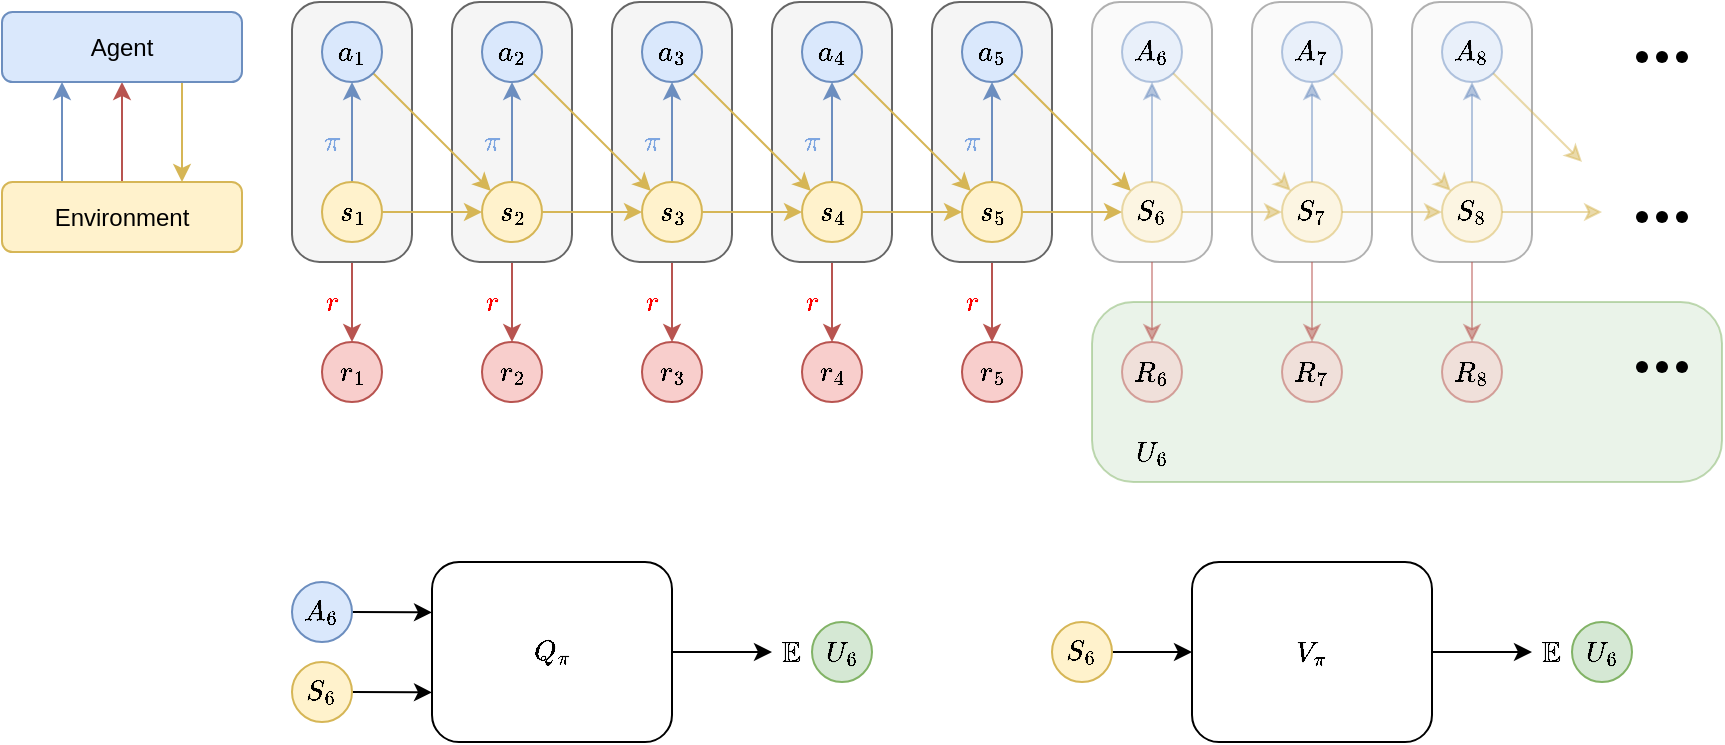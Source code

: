 <mxfile version="26.0.16">
  <diagram name="第 1 页" id="-8-6c3fv6u0c0Fh4d-nL">
    <mxGraphModel dx="1356" dy="700" grid="1" gridSize="10" guides="1" tooltips="1" connect="1" arrows="1" fold="1" page="1" pageScale="1" pageWidth="1000" pageHeight="1000" math="1" shadow="0">
      <root>
        <mxCell id="0" />
        <mxCell id="1" parent="0" />
        <mxCell id="FWsvEQRZsJ5g-RSvaTtr-120" value="" style="rounded=1;whiteSpace=wrap;html=1;arcSize=23;fillColor=#d5e8d4;strokeColor=#82b366;opacity=50;" vertex="1" parent="1">
          <mxGeometry x="585" y="180" width="315" height="90" as="geometry" />
        </mxCell>
        <mxCell id="FWsvEQRZsJ5g-RSvaTtr-114" value="" style="rounded=1;whiteSpace=wrap;html=1;arcSize=23;fillColor=#f5f5f5;fontColor=#333333;strokeColor=#666666;opacity=50;" vertex="1" parent="1">
          <mxGeometry x="745" y="30" width="60" height="130" as="geometry" />
        </mxCell>
        <mxCell id="FWsvEQRZsJ5g-RSvaTtr-113" value="" style="rounded=1;whiteSpace=wrap;html=1;arcSize=23;fillColor=#f5f5f5;fontColor=#333333;strokeColor=#666666;opacity=50;" vertex="1" parent="1">
          <mxGeometry x="665" y="30" width="60" height="130" as="geometry" />
        </mxCell>
        <mxCell id="FWsvEQRZsJ5g-RSvaTtr-112" value="" style="rounded=1;whiteSpace=wrap;html=1;arcSize=23;fillColor=#f5f5f5;fontColor=#333333;strokeColor=#666666;opacity=50;" vertex="1" parent="1">
          <mxGeometry x="585" y="30" width="60" height="130" as="geometry" />
        </mxCell>
        <mxCell id="FWsvEQRZsJ5g-RSvaTtr-40" style="edgeStyle=none;rounded=0;orthogonalLoop=1;jettySize=auto;html=1;exitX=0.5;exitY=1;exitDx=0;exitDy=0;entryX=0.5;entryY=0;entryDx=0;entryDy=0;fillColor=#f8cecc;strokeColor=#b85450;" edge="1" parent="1" source="FWsvEQRZsJ5g-RSvaTtr-30" target="FWsvEQRZsJ5g-RSvaTtr-36">
          <mxGeometry relative="1" as="geometry" />
        </mxCell>
        <mxCell id="FWsvEQRZsJ5g-RSvaTtr-30" value="" style="rounded=1;whiteSpace=wrap;html=1;arcSize=23;fillColor=#f5f5f5;fontColor=#333333;strokeColor=#666666;" vertex="1" parent="1">
          <mxGeometry x="265" y="30" width="60" height="130" as="geometry" />
        </mxCell>
        <mxCell id="FWsvEQRZsJ5g-RSvaTtr-41" style="edgeStyle=none;rounded=0;orthogonalLoop=1;jettySize=auto;html=1;exitX=0.5;exitY=1;exitDx=0;exitDy=0;entryX=0.5;entryY=0;entryDx=0;entryDy=0;fillColor=#f8cecc;strokeColor=#b85450;" edge="1" parent="1" source="FWsvEQRZsJ5g-RSvaTtr-31" target="FWsvEQRZsJ5g-RSvaTtr-37">
          <mxGeometry relative="1" as="geometry" />
        </mxCell>
        <mxCell id="FWsvEQRZsJ5g-RSvaTtr-31" value="" style="rounded=1;whiteSpace=wrap;html=1;arcSize=23;fillColor=#f5f5f5;fontColor=#333333;strokeColor=#666666;" vertex="1" parent="1">
          <mxGeometry x="345" y="30" width="60" height="130" as="geometry" />
        </mxCell>
        <mxCell id="FWsvEQRZsJ5g-RSvaTtr-42" style="edgeStyle=none;rounded=0;orthogonalLoop=1;jettySize=auto;html=1;exitX=0.5;exitY=1;exitDx=0;exitDy=0;entryX=0.5;entryY=0;entryDx=0;entryDy=0;fillColor=#f8cecc;strokeColor=#b85450;" edge="1" parent="1" source="FWsvEQRZsJ5g-RSvaTtr-32" target="FWsvEQRZsJ5g-RSvaTtr-38">
          <mxGeometry relative="1" as="geometry" />
        </mxCell>
        <mxCell id="FWsvEQRZsJ5g-RSvaTtr-32" value="" style="rounded=1;whiteSpace=wrap;html=1;arcSize=23;fillColor=#f5f5f5;fontColor=#333333;strokeColor=#666666;" vertex="1" parent="1">
          <mxGeometry x="425" y="30" width="60" height="130" as="geometry" />
        </mxCell>
        <mxCell id="FWsvEQRZsJ5g-RSvaTtr-43" style="edgeStyle=none;rounded=0;orthogonalLoop=1;jettySize=auto;html=1;exitX=0.5;exitY=1;exitDx=0;exitDy=0;entryX=0.5;entryY=0;entryDx=0;entryDy=0;fillColor=#f8cecc;strokeColor=#b85450;" edge="1" parent="1" source="FWsvEQRZsJ5g-RSvaTtr-33" target="FWsvEQRZsJ5g-RSvaTtr-39">
          <mxGeometry relative="1" as="geometry" />
        </mxCell>
        <mxCell id="FWsvEQRZsJ5g-RSvaTtr-33" value="" style="rounded=1;whiteSpace=wrap;html=1;arcSize=23;fillColor=#f5f5f5;fontColor=#333333;strokeColor=#666666;" vertex="1" parent="1">
          <mxGeometry x="505" y="30" width="60" height="130" as="geometry" />
        </mxCell>
        <mxCell id="FWsvEQRZsJ5g-RSvaTtr-35" style="edgeStyle=none;rounded=0;orthogonalLoop=1;jettySize=auto;html=1;exitX=0.5;exitY=1;exitDx=0;exitDy=0;entryX=0.5;entryY=0;entryDx=0;entryDy=0;fillColor=#f8cecc;strokeColor=#b85450;" edge="1" parent="1" source="FWsvEQRZsJ5g-RSvaTtr-29" target="FWsvEQRZsJ5g-RSvaTtr-28">
          <mxGeometry relative="1" as="geometry" />
        </mxCell>
        <mxCell id="FWsvEQRZsJ5g-RSvaTtr-29" value="" style="rounded=1;whiteSpace=wrap;html=1;arcSize=23;fillColor=#f5f5f5;fontColor=#333333;strokeColor=#666666;" vertex="1" parent="1">
          <mxGeometry x="185" y="30" width="60" height="130" as="geometry" />
        </mxCell>
        <mxCell id="FWsvEQRZsJ5g-RSvaTtr-11" style="edgeStyle=orthogonalEdgeStyle;rounded=0;orthogonalLoop=1;jettySize=auto;html=1;exitX=0.5;exitY=0;exitDx=0;exitDy=0;entryX=0.5;entryY=1;entryDx=0;entryDy=0;fillColor=#dae8fc;strokeColor=#6c8ebf;" edge="1" parent="1" source="FWsvEQRZsJ5g-RSvaTtr-1" target="FWsvEQRZsJ5g-RSvaTtr-6">
          <mxGeometry relative="1" as="geometry" />
        </mxCell>
        <mxCell id="FWsvEQRZsJ5g-RSvaTtr-18" style="edgeStyle=none;rounded=0;orthogonalLoop=1;jettySize=auto;html=1;exitX=1;exitY=0.5;exitDx=0;exitDy=0;entryX=0;entryY=0.5;entryDx=0;entryDy=0;fillColor=#fff2cc;strokeColor=#d6b656;" edge="1" parent="1" source="FWsvEQRZsJ5g-RSvaTtr-1" target="FWsvEQRZsJ5g-RSvaTtr-2">
          <mxGeometry relative="1" as="geometry" />
        </mxCell>
        <mxCell id="FWsvEQRZsJ5g-RSvaTtr-1" value="$$s_1$$" style="ellipse;whiteSpace=wrap;html=1;aspect=fixed;fillColor=#fff2cc;strokeColor=#d6b656;" vertex="1" parent="1">
          <mxGeometry x="200" y="120" width="30" height="30" as="geometry" />
        </mxCell>
        <mxCell id="FWsvEQRZsJ5g-RSvaTtr-14" style="edgeStyle=none;rounded=0;orthogonalLoop=1;jettySize=auto;html=1;exitX=0.5;exitY=0;exitDx=0;exitDy=0;entryX=0.5;entryY=1;entryDx=0;entryDy=0;fillColor=#dae8fc;strokeColor=#6c8ebf;" edge="1" parent="1" source="FWsvEQRZsJ5g-RSvaTtr-2" target="FWsvEQRZsJ5g-RSvaTtr-7">
          <mxGeometry relative="1" as="geometry" />
        </mxCell>
        <mxCell id="FWsvEQRZsJ5g-RSvaTtr-23" style="edgeStyle=none;rounded=0;orthogonalLoop=1;jettySize=auto;html=1;exitX=1;exitY=0.5;exitDx=0;exitDy=0;entryX=0;entryY=0.5;entryDx=0;entryDy=0;fillColor=#fff2cc;strokeColor=#d6b656;" edge="1" parent="1" source="FWsvEQRZsJ5g-RSvaTtr-2" target="FWsvEQRZsJ5g-RSvaTtr-3">
          <mxGeometry relative="1" as="geometry" />
        </mxCell>
        <mxCell id="FWsvEQRZsJ5g-RSvaTtr-2" value="$$s_2$$" style="ellipse;whiteSpace=wrap;html=1;aspect=fixed;fillColor=#fff2cc;strokeColor=#d6b656;" vertex="1" parent="1">
          <mxGeometry x="280" y="120" width="30" height="30" as="geometry" />
        </mxCell>
        <mxCell id="FWsvEQRZsJ5g-RSvaTtr-15" style="edgeStyle=none;rounded=0;orthogonalLoop=1;jettySize=auto;html=1;exitX=0.5;exitY=0;exitDx=0;exitDy=0;entryX=0.5;entryY=1;entryDx=0;entryDy=0;fillColor=#dae8fc;strokeColor=#6c8ebf;" edge="1" parent="1" source="FWsvEQRZsJ5g-RSvaTtr-3" target="FWsvEQRZsJ5g-RSvaTtr-8">
          <mxGeometry relative="1" as="geometry" />
        </mxCell>
        <mxCell id="FWsvEQRZsJ5g-RSvaTtr-24" style="edgeStyle=none;rounded=0;orthogonalLoop=1;jettySize=auto;html=1;exitX=1;exitY=0.5;exitDx=0;exitDy=0;entryX=0;entryY=0.5;entryDx=0;entryDy=0;fillColor=#fff2cc;strokeColor=#d6b656;" edge="1" parent="1" source="FWsvEQRZsJ5g-RSvaTtr-3" target="FWsvEQRZsJ5g-RSvaTtr-4">
          <mxGeometry relative="1" as="geometry" />
        </mxCell>
        <mxCell id="FWsvEQRZsJ5g-RSvaTtr-3" value="$$s_3$$" style="ellipse;whiteSpace=wrap;html=1;aspect=fixed;fillColor=#fff2cc;strokeColor=#d6b656;" vertex="1" parent="1">
          <mxGeometry x="360" y="120" width="30" height="30" as="geometry" />
        </mxCell>
        <mxCell id="FWsvEQRZsJ5g-RSvaTtr-16" style="edgeStyle=none;rounded=0;orthogonalLoop=1;jettySize=auto;html=1;exitX=0.5;exitY=0;exitDx=0;exitDy=0;entryX=0.5;entryY=1;entryDx=0;entryDy=0;fillColor=#dae8fc;strokeColor=#6c8ebf;" edge="1" parent="1" source="FWsvEQRZsJ5g-RSvaTtr-4" target="FWsvEQRZsJ5g-RSvaTtr-9">
          <mxGeometry relative="1" as="geometry" />
        </mxCell>
        <mxCell id="FWsvEQRZsJ5g-RSvaTtr-25" style="edgeStyle=none;rounded=0;orthogonalLoop=1;jettySize=auto;html=1;exitX=1;exitY=0.5;exitDx=0;exitDy=0;entryX=0;entryY=0.5;entryDx=0;entryDy=0;fillColor=#fff2cc;strokeColor=#d6b656;" edge="1" parent="1" source="FWsvEQRZsJ5g-RSvaTtr-4" target="FWsvEQRZsJ5g-RSvaTtr-5">
          <mxGeometry relative="1" as="geometry" />
        </mxCell>
        <mxCell id="FWsvEQRZsJ5g-RSvaTtr-4" value="$$s_4$$" style="ellipse;whiteSpace=wrap;html=1;aspect=fixed;fillColor=#fff2cc;strokeColor=#d6b656;" vertex="1" parent="1">
          <mxGeometry x="440" y="120" width="30" height="30" as="geometry" />
        </mxCell>
        <mxCell id="FWsvEQRZsJ5g-RSvaTtr-17" style="edgeStyle=none;rounded=0;orthogonalLoop=1;jettySize=auto;html=1;exitX=0.5;exitY=0;exitDx=0;exitDy=0;entryX=0.5;entryY=1;entryDx=0;entryDy=0;fillColor=#dae8fc;strokeColor=#6c8ebf;" edge="1" parent="1" source="FWsvEQRZsJ5g-RSvaTtr-5" target="FWsvEQRZsJ5g-RSvaTtr-10">
          <mxGeometry relative="1" as="geometry" />
        </mxCell>
        <mxCell id="FWsvEQRZsJ5g-RSvaTtr-50" style="edgeStyle=none;rounded=0;orthogonalLoop=1;jettySize=auto;html=1;exitX=1;exitY=0.5;exitDx=0;exitDy=0;entryX=0;entryY=0.5;entryDx=0;entryDy=0;fillColor=#fff2cc;strokeColor=#d6b656;" edge="1" parent="1" source="FWsvEQRZsJ5g-RSvaTtr-5">
          <mxGeometry relative="1" as="geometry">
            <mxPoint x="600.0" y="135" as="targetPoint" />
          </mxGeometry>
        </mxCell>
        <mxCell id="FWsvEQRZsJ5g-RSvaTtr-5" value="$$s_5$$" style="ellipse;whiteSpace=wrap;html=1;aspect=fixed;fillColor=#fff2cc;strokeColor=#d6b656;" vertex="1" parent="1">
          <mxGeometry x="520" y="120" width="30" height="30" as="geometry" />
        </mxCell>
        <mxCell id="FWsvEQRZsJ5g-RSvaTtr-19" style="edgeStyle=none;rounded=0;orthogonalLoop=1;jettySize=auto;html=1;exitX=1;exitY=1;exitDx=0;exitDy=0;entryX=0;entryY=0;entryDx=0;entryDy=0;fillColor=#fff2cc;strokeColor=#d6b656;" edge="1" parent="1" source="FWsvEQRZsJ5g-RSvaTtr-6" target="FWsvEQRZsJ5g-RSvaTtr-2">
          <mxGeometry relative="1" as="geometry" />
        </mxCell>
        <mxCell id="FWsvEQRZsJ5g-RSvaTtr-6" value="$$a_1$$" style="ellipse;whiteSpace=wrap;html=1;aspect=fixed;fillColor=#dae8fc;strokeColor=#6c8ebf;" vertex="1" parent="1">
          <mxGeometry x="200" y="40" width="30" height="30" as="geometry" />
        </mxCell>
        <mxCell id="FWsvEQRZsJ5g-RSvaTtr-20" style="edgeStyle=none;rounded=0;orthogonalLoop=1;jettySize=auto;html=1;exitX=1;exitY=1;exitDx=0;exitDy=0;entryX=0;entryY=0;entryDx=0;entryDy=0;fillColor=#fff2cc;strokeColor=#d6b656;" edge="1" parent="1" source="FWsvEQRZsJ5g-RSvaTtr-7" target="FWsvEQRZsJ5g-RSvaTtr-3">
          <mxGeometry relative="1" as="geometry" />
        </mxCell>
        <mxCell id="FWsvEQRZsJ5g-RSvaTtr-7" value="$$a_2$$" style="ellipse;whiteSpace=wrap;html=1;aspect=fixed;fillColor=#dae8fc;strokeColor=#6c8ebf;" vertex="1" parent="1">
          <mxGeometry x="280" y="40" width="30" height="30" as="geometry" />
        </mxCell>
        <mxCell id="FWsvEQRZsJ5g-RSvaTtr-21" style="edgeStyle=none;rounded=0;orthogonalLoop=1;jettySize=auto;html=1;exitX=1;exitY=1;exitDx=0;exitDy=0;entryX=0;entryY=0;entryDx=0;entryDy=0;fillColor=#fff2cc;strokeColor=#d6b656;" edge="1" parent="1" source="FWsvEQRZsJ5g-RSvaTtr-8" target="FWsvEQRZsJ5g-RSvaTtr-4">
          <mxGeometry relative="1" as="geometry" />
        </mxCell>
        <mxCell id="FWsvEQRZsJ5g-RSvaTtr-8" value="$$a_3$$" style="ellipse;whiteSpace=wrap;html=1;aspect=fixed;fillColor=#dae8fc;strokeColor=#6c8ebf;" vertex="1" parent="1">
          <mxGeometry x="360" y="40" width="30" height="30" as="geometry" />
        </mxCell>
        <mxCell id="FWsvEQRZsJ5g-RSvaTtr-22" style="edgeStyle=none;rounded=0;orthogonalLoop=1;jettySize=auto;html=1;exitX=1;exitY=1;exitDx=0;exitDy=0;entryX=0;entryY=0;entryDx=0;entryDy=0;fillColor=#fff2cc;strokeColor=#d6b656;" edge="1" parent="1" source="FWsvEQRZsJ5g-RSvaTtr-9" target="FWsvEQRZsJ5g-RSvaTtr-5">
          <mxGeometry relative="1" as="geometry" />
        </mxCell>
        <mxCell id="FWsvEQRZsJ5g-RSvaTtr-9" value="$$a_4$$" style="ellipse;whiteSpace=wrap;html=1;aspect=fixed;fillColor=#dae8fc;strokeColor=#6c8ebf;" vertex="1" parent="1">
          <mxGeometry x="440" y="40" width="30" height="30" as="geometry" />
        </mxCell>
        <mxCell id="FWsvEQRZsJ5g-RSvaTtr-107" style="edgeStyle=none;rounded=0;orthogonalLoop=1;jettySize=auto;html=1;exitX=1;exitY=1;exitDx=0;exitDy=0;entryX=0;entryY=0;entryDx=0;entryDy=0;fillColor=#fff2cc;strokeColor=#d6b656;" edge="1" parent="1" source="FWsvEQRZsJ5g-RSvaTtr-10" target="FWsvEQRZsJ5g-RSvaTtr-94">
          <mxGeometry relative="1" as="geometry" />
        </mxCell>
        <mxCell id="FWsvEQRZsJ5g-RSvaTtr-10" value="$$a_5$$" style="ellipse;whiteSpace=wrap;html=1;aspect=fixed;fillColor=#dae8fc;strokeColor=#6c8ebf;" vertex="1" parent="1">
          <mxGeometry x="520" y="40" width="30" height="30" as="geometry" />
        </mxCell>
        <mxCell id="FWsvEQRZsJ5g-RSvaTtr-28" value="$$r_1$$" style="ellipse;whiteSpace=wrap;html=1;aspect=fixed;fillColor=#f8cecc;strokeColor=#b85450;" vertex="1" parent="1">
          <mxGeometry x="200" y="200" width="30" height="30" as="geometry" />
        </mxCell>
        <mxCell id="FWsvEQRZsJ5g-RSvaTtr-36" value="$$r_2$$" style="ellipse;whiteSpace=wrap;html=1;aspect=fixed;fillColor=#f8cecc;strokeColor=#b85450;" vertex="1" parent="1">
          <mxGeometry x="280" y="200" width="30" height="30" as="geometry" />
        </mxCell>
        <mxCell id="FWsvEQRZsJ5g-RSvaTtr-37" value="$$r_3$$" style="ellipse;whiteSpace=wrap;html=1;aspect=fixed;fillColor=#f8cecc;strokeColor=#b85450;" vertex="1" parent="1">
          <mxGeometry x="360" y="200" width="30" height="30" as="geometry" />
        </mxCell>
        <mxCell id="FWsvEQRZsJ5g-RSvaTtr-38" value="$$r_4$$" style="ellipse;whiteSpace=wrap;html=1;aspect=fixed;fillColor=#f8cecc;strokeColor=#b85450;" vertex="1" parent="1">
          <mxGeometry x="440" y="200" width="30" height="30" as="geometry" />
        </mxCell>
        <mxCell id="FWsvEQRZsJ5g-RSvaTtr-39" value="$$r_5$$" style="ellipse;whiteSpace=wrap;html=1;aspect=fixed;fillColor=#f8cecc;strokeColor=#b85450;" vertex="1" parent="1">
          <mxGeometry x="520" y="200" width="30" height="30" as="geometry" />
        </mxCell>
        <mxCell id="FWsvEQRZsJ5g-RSvaTtr-55" value="" style="shape=waypoint;sketch=0;fillStyle=solid;size=6;pointerEvents=1;points=[];fillColor=none;resizable=0;rotatable=0;perimeter=centerPerimeter;snapToPoint=1;" vertex="1" parent="1">
          <mxGeometry x="850" y="127.5" width="20" height="20" as="geometry" />
        </mxCell>
        <mxCell id="FWsvEQRZsJ5g-RSvaTtr-56" value="" style="shape=waypoint;sketch=0;fillStyle=solid;size=6;pointerEvents=1;points=[];fillColor=none;resizable=0;rotatable=0;perimeter=centerPerimeter;snapToPoint=1;" vertex="1" parent="1">
          <mxGeometry x="860" y="127.5" width="20" height="20" as="geometry" />
        </mxCell>
        <mxCell id="FWsvEQRZsJ5g-RSvaTtr-57" value="" style="shape=waypoint;sketch=0;fillStyle=solid;size=6;pointerEvents=1;points=[];fillColor=none;resizable=0;rotatable=0;perimeter=centerPerimeter;snapToPoint=1;" vertex="1" parent="1">
          <mxGeometry x="870" y="127.5" width="20" height="20" as="geometry" />
        </mxCell>
        <mxCell id="FWsvEQRZsJ5g-RSvaTtr-58" value="" style="shape=waypoint;sketch=0;fillStyle=solid;size=6;pointerEvents=1;points=[];fillColor=none;resizable=0;rotatable=0;perimeter=centerPerimeter;snapToPoint=1;" vertex="1" parent="1">
          <mxGeometry x="850" y="47.5" width="20" height="20" as="geometry" />
        </mxCell>
        <mxCell id="FWsvEQRZsJ5g-RSvaTtr-59" value="" style="shape=waypoint;sketch=0;fillStyle=solid;size=6;pointerEvents=1;points=[];fillColor=none;resizable=0;rotatable=0;perimeter=centerPerimeter;snapToPoint=1;" vertex="1" parent="1">
          <mxGeometry x="860" y="47.5" width="20" height="20" as="geometry" />
        </mxCell>
        <mxCell id="FWsvEQRZsJ5g-RSvaTtr-60" value="" style="shape=waypoint;sketch=0;fillStyle=solid;size=6;pointerEvents=1;points=[];fillColor=none;resizable=0;rotatable=0;perimeter=centerPerimeter;snapToPoint=1;" vertex="1" parent="1">
          <mxGeometry x="870" y="47.5" width="20" height="20" as="geometry" />
        </mxCell>
        <mxCell id="FWsvEQRZsJ5g-RSvaTtr-61" value="" style="shape=waypoint;sketch=0;fillStyle=solid;size=6;pointerEvents=1;points=[];fillColor=none;resizable=0;rotatable=0;perimeter=centerPerimeter;snapToPoint=1;" vertex="1" parent="1">
          <mxGeometry x="850" y="202.5" width="20" height="20" as="geometry" />
        </mxCell>
        <mxCell id="FWsvEQRZsJ5g-RSvaTtr-62" value="" style="shape=waypoint;sketch=0;fillStyle=solid;size=6;pointerEvents=1;points=[];fillColor=none;resizable=0;rotatable=0;perimeter=centerPerimeter;snapToPoint=1;" vertex="1" parent="1">
          <mxGeometry x="860" y="202.5" width="20" height="20" as="geometry" />
        </mxCell>
        <mxCell id="FWsvEQRZsJ5g-RSvaTtr-63" value="" style="shape=waypoint;sketch=0;fillStyle=solid;size=6;pointerEvents=1;points=[];fillColor=none;resizable=0;rotatable=0;perimeter=centerPerimeter;snapToPoint=1;" vertex="1" parent="1">
          <mxGeometry x="870" y="202.5" width="20" height="20" as="geometry" />
        </mxCell>
        <mxCell id="FWsvEQRZsJ5g-RSvaTtr-92" style="edgeStyle=none;rounded=0;orthogonalLoop=1;jettySize=auto;html=1;exitX=0.5;exitY=1;exitDx=0;exitDy=0;entryX=0.5;entryY=0;entryDx=0;entryDy=0;opacity=50;fillColor=#f8cecc;strokeColor=#b85450;" edge="1" parent="1" target="FWsvEQRZsJ5g-RSvaTtr-96">
          <mxGeometry relative="1" as="geometry">
            <mxPoint x="615" y="160" as="sourcePoint" />
          </mxGeometry>
        </mxCell>
        <mxCell id="FWsvEQRZsJ5g-RSvaTtr-93" style="edgeStyle=none;rounded=0;orthogonalLoop=1;jettySize=auto;html=1;exitX=0.5;exitY=0;exitDx=0;exitDy=0;entryX=0.5;entryY=1;entryDx=0;entryDy=0;opacity=50;fillColor=#dae8fc;strokeColor=#6c8ebf;" edge="1" parent="1" source="FWsvEQRZsJ5g-RSvaTtr-94" target="FWsvEQRZsJ5g-RSvaTtr-95">
          <mxGeometry relative="1" as="geometry" />
        </mxCell>
        <mxCell id="FWsvEQRZsJ5g-RSvaTtr-110" style="edgeStyle=none;rounded=0;orthogonalLoop=1;jettySize=auto;html=1;exitX=1;exitY=0.5;exitDx=0;exitDy=0;entryX=0;entryY=0.5;entryDx=0;entryDy=0;opacity=50;fillColor=#fff2cc;strokeColor=#d6b656;" edge="1" parent="1" source="FWsvEQRZsJ5g-RSvaTtr-94" target="FWsvEQRZsJ5g-RSvaTtr-99">
          <mxGeometry relative="1" as="geometry" />
        </mxCell>
        <mxCell id="FWsvEQRZsJ5g-RSvaTtr-94" value="$$S_6$$" style="ellipse;whiteSpace=wrap;html=1;aspect=fixed;fillColor=#fff2cc;strokeColor=#d6b656;opacity=50;" vertex="1" parent="1">
          <mxGeometry x="600" y="120" width="30" height="30" as="geometry" />
        </mxCell>
        <mxCell id="FWsvEQRZsJ5g-RSvaTtr-108" style="edgeStyle=none;rounded=0;orthogonalLoop=1;jettySize=auto;html=1;exitX=1;exitY=1;exitDx=0;exitDy=0;entryX=0;entryY=0;entryDx=0;entryDy=0;opacity=50;fillColor=#fff2cc;strokeColor=#d6b656;" edge="1" parent="1" source="FWsvEQRZsJ5g-RSvaTtr-95" target="FWsvEQRZsJ5g-RSvaTtr-99">
          <mxGeometry relative="1" as="geometry" />
        </mxCell>
        <mxCell id="FWsvEQRZsJ5g-RSvaTtr-95" value="$$A_6$$" style="ellipse;whiteSpace=wrap;html=1;aspect=fixed;fillColor=#dae8fc;strokeColor=#6c8ebf;opacity=50;" vertex="1" parent="1">
          <mxGeometry x="600" y="40" width="30" height="30" as="geometry" />
        </mxCell>
        <mxCell id="FWsvEQRZsJ5g-RSvaTtr-96" value="$$R_6$$" style="ellipse;whiteSpace=wrap;html=1;aspect=fixed;fillColor=#f8cecc;strokeColor=#b85450;opacity=50;" vertex="1" parent="1">
          <mxGeometry x="600" y="200" width="30" height="30" as="geometry" />
        </mxCell>
        <mxCell id="FWsvEQRZsJ5g-RSvaTtr-97" style="edgeStyle=none;rounded=0;orthogonalLoop=1;jettySize=auto;html=1;exitX=0.5;exitY=1;exitDx=0;exitDy=0;entryX=0.5;entryY=0;entryDx=0;entryDy=0;opacity=50;fillColor=#f8cecc;strokeColor=#b85450;" edge="1" parent="1" target="FWsvEQRZsJ5g-RSvaTtr-101">
          <mxGeometry relative="1" as="geometry">
            <mxPoint x="695" y="160" as="sourcePoint" />
          </mxGeometry>
        </mxCell>
        <mxCell id="FWsvEQRZsJ5g-RSvaTtr-98" style="edgeStyle=none;rounded=0;orthogonalLoop=1;jettySize=auto;html=1;exitX=0.5;exitY=0;exitDx=0;exitDy=0;entryX=0.5;entryY=1;entryDx=0;entryDy=0;opacity=50;fillColor=#dae8fc;strokeColor=#6c8ebf;" edge="1" parent="1" source="FWsvEQRZsJ5g-RSvaTtr-99" target="FWsvEQRZsJ5g-RSvaTtr-100">
          <mxGeometry relative="1" as="geometry" />
        </mxCell>
        <mxCell id="FWsvEQRZsJ5g-RSvaTtr-111" style="edgeStyle=none;rounded=0;orthogonalLoop=1;jettySize=auto;html=1;exitX=1;exitY=0.5;exitDx=0;exitDy=0;entryX=0;entryY=0.5;entryDx=0;entryDy=0;opacity=50;fillColor=#fff2cc;strokeColor=#d6b656;" edge="1" parent="1" source="FWsvEQRZsJ5g-RSvaTtr-99" target="FWsvEQRZsJ5g-RSvaTtr-104">
          <mxGeometry relative="1" as="geometry" />
        </mxCell>
        <mxCell id="FWsvEQRZsJ5g-RSvaTtr-99" value="$$S_7$$" style="ellipse;whiteSpace=wrap;html=1;aspect=fixed;fillColor=#fff2cc;strokeColor=#d6b656;opacity=50;" vertex="1" parent="1">
          <mxGeometry x="680" y="120" width="30" height="30" as="geometry" />
        </mxCell>
        <mxCell id="FWsvEQRZsJ5g-RSvaTtr-109" style="edgeStyle=none;rounded=0;orthogonalLoop=1;jettySize=auto;html=1;exitX=1;exitY=1;exitDx=0;exitDy=0;entryX=0;entryY=0;entryDx=0;entryDy=0;opacity=50;fillColor=#fff2cc;strokeColor=#d6b656;" edge="1" parent="1" source="FWsvEQRZsJ5g-RSvaTtr-100" target="FWsvEQRZsJ5g-RSvaTtr-104">
          <mxGeometry relative="1" as="geometry" />
        </mxCell>
        <mxCell id="FWsvEQRZsJ5g-RSvaTtr-100" value="$$A_7$$" style="ellipse;whiteSpace=wrap;html=1;aspect=fixed;fillColor=#dae8fc;strokeColor=#6c8ebf;opacity=50;" vertex="1" parent="1">
          <mxGeometry x="680" y="40" width="30" height="30" as="geometry" />
        </mxCell>
        <mxCell id="FWsvEQRZsJ5g-RSvaTtr-101" value="$$R_7$$" style="ellipse;whiteSpace=wrap;html=1;aspect=fixed;fillColor=#f8cecc;strokeColor=#b85450;opacity=50;" vertex="1" parent="1">
          <mxGeometry x="680" y="200" width="30" height="30" as="geometry" />
        </mxCell>
        <mxCell id="FWsvEQRZsJ5g-RSvaTtr-102" style="edgeStyle=none;rounded=0;orthogonalLoop=1;jettySize=auto;html=1;exitX=0.5;exitY=1;exitDx=0;exitDy=0;entryX=0.5;entryY=0;entryDx=0;entryDy=0;opacity=50;fillColor=#f8cecc;strokeColor=#b85450;" edge="1" parent="1" target="FWsvEQRZsJ5g-RSvaTtr-106">
          <mxGeometry relative="1" as="geometry">
            <mxPoint x="775" y="160" as="sourcePoint" />
          </mxGeometry>
        </mxCell>
        <mxCell id="FWsvEQRZsJ5g-RSvaTtr-103" style="edgeStyle=none;rounded=0;orthogonalLoop=1;jettySize=auto;html=1;exitX=0.5;exitY=0;exitDx=0;exitDy=0;entryX=0.5;entryY=1;entryDx=0;entryDy=0;opacity=50;fillColor=#dae8fc;strokeColor=#6c8ebf;" edge="1" parent="1" source="FWsvEQRZsJ5g-RSvaTtr-104" target="FWsvEQRZsJ5g-RSvaTtr-105">
          <mxGeometry relative="1" as="geometry" />
        </mxCell>
        <mxCell id="FWsvEQRZsJ5g-RSvaTtr-116" style="edgeStyle=none;rounded=0;orthogonalLoop=1;jettySize=auto;html=1;exitX=1;exitY=0.5;exitDx=0;exitDy=0;entryX=0;entryY=0.5;entryDx=0;entryDy=0;opacity=50;fillColor=#fff2cc;strokeColor=#d6b656;" edge="1" parent="1" source="FWsvEQRZsJ5g-RSvaTtr-104">
          <mxGeometry relative="1" as="geometry">
            <mxPoint x="840" y="135" as="targetPoint" />
          </mxGeometry>
        </mxCell>
        <mxCell id="FWsvEQRZsJ5g-RSvaTtr-104" value="$$S_8$$" style="ellipse;whiteSpace=wrap;html=1;aspect=fixed;fillColor=#fff2cc;strokeColor=#d6b656;opacity=50;" vertex="1" parent="1">
          <mxGeometry x="760" y="120" width="30" height="30" as="geometry" />
        </mxCell>
        <mxCell id="FWsvEQRZsJ5g-RSvaTtr-117" style="edgeStyle=none;rounded=0;orthogonalLoop=1;jettySize=auto;html=1;exitX=1;exitY=1;exitDx=0;exitDy=0;opacity=50;fillColor=#fff2cc;strokeColor=#d6b656;" edge="1" parent="1" source="FWsvEQRZsJ5g-RSvaTtr-105">
          <mxGeometry relative="1" as="geometry">
            <mxPoint x="830" y="110" as="targetPoint" />
          </mxGeometry>
        </mxCell>
        <mxCell id="FWsvEQRZsJ5g-RSvaTtr-105" value="$$A_8$$" style="ellipse;whiteSpace=wrap;html=1;aspect=fixed;fillColor=#dae8fc;strokeColor=#6c8ebf;opacity=50;" vertex="1" parent="1">
          <mxGeometry x="760" y="40" width="30" height="30" as="geometry" />
        </mxCell>
        <mxCell id="FWsvEQRZsJ5g-RSvaTtr-106" value="$$R_8$$" style="ellipse;whiteSpace=wrap;html=1;aspect=fixed;fillColor=#f8cecc;strokeColor=#b85450;opacity=50;" vertex="1" parent="1">
          <mxGeometry x="760" y="200" width="30" height="30" as="geometry" />
        </mxCell>
        <mxCell id="FWsvEQRZsJ5g-RSvaTtr-121" value="$$U_6$$" style="text;html=1;align=center;verticalAlign=middle;whiteSpace=wrap;rounded=0;" vertex="1" parent="1">
          <mxGeometry x="585" y="240" width="60" height="30" as="geometry" />
        </mxCell>
        <mxCell id="FWsvEQRZsJ5g-RSvaTtr-129" style="edgeStyle=none;rounded=0;orthogonalLoop=1;jettySize=auto;html=1;exitX=1;exitY=0.5;exitDx=0;exitDy=0;" edge="1" parent="1" source="FWsvEQRZsJ5g-RSvaTtr-122">
          <mxGeometry relative="1" as="geometry">
            <mxPoint x="255" y="375.2" as="targetPoint" />
          </mxGeometry>
        </mxCell>
        <mxCell id="FWsvEQRZsJ5g-RSvaTtr-122" value="$$S_6$$" style="ellipse;whiteSpace=wrap;html=1;aspect=fixed;fillColor=#fff2cc;strokeColor=#d6b656;" vertex="1" parent="1">
          <mxGeometry x="185" y="360" width="30" height="30" as="geometry" />
        </mxCell>
        <mxCell id="FWsvEQRZsJ5g-RSvaTtr-128" style="edgeStyle=none;rounded=0;orthogonalLoop=1;jettySize=auto;html=1;exitX=1;exitY=0.5;exitDx=0;exitDy=0;" edge="1" parent="1" source="FWsvEQRZsJ5g-RSvaTtr-123">
          <mxGeometry relative="1" as="geometry">
            <mxPoint x="255" y="335.2" as="targetPoint" />
          </mxGeometry>
        </mxCell>
        <mxCell id="FWsvEQRZsJ5g-RSvaTtr-123" value="$$A_6$$" style="ellipse;whiteSpace=wrap;html=1;aspect=fixed;fillColor=#dae8fc;strokeColor=#6c8ebf;" vertex="1" parent="1">
          <mxGeometry x="185" y="320" width="30" height="30" as="geometry" />
        </mxCell>
        <mxCell id="FWsvEQRZsJ5g-RSvaTtr-130" style="edgeStyle=none;rounded=0;orthogonalLoop=1;jettySize=auto;html=1;exitX=1;exitY=0.5;exitDx=0;exitDy=0;" edge="1" parent="1" source="FWsvEQRZsJ5g-RSvaTtr-125" target="FWsvEQRZsJ5g-RSvaTtr-127">
          <mxGeometry relative="1" as="geometry" />
        </mxCell>
        <mxCell id="FWsvEQRZsJ5g-RSvaTtr-125" value="$$Q_\pi$$" style="rounded=1;whiteSpace=wrap;html=1;" vertex="1" parent="1">
          <mxGeometry x="255" y="310" width="120" height="90" as="geometry" />
        </mxCell>
        <mxCell id="FWsvEQRZsJ5g-RSvaTtr-126" value="$$U_6$$" style="ellipse;whiteSpace=wrap;html=1;aspect=fixed;fillColor=#d5e8d4;strokeColor=#82b366;" vertex="1" parent="1">
          <mxGeometry x="445" y="340" width="30" height="30" as="geometry" />
        </mxCell>
        <mxCell id="FWsvEQRZsJ5g-RSvaTtr-127" value="$$\mathbb{E}$$" style="text;html=1;align=center;verticalAlign=middle;whiteSpace=wrap;rounded=0;" vertex="1" parent="1">
          <mxGeometry x="425" y="340" width="20" height="30" as="geometry" />
        </mxCell>
        <mxCell id="FWsvEQRZsJ5g-RSvaTtr-139" value="" style="edgeStyle=none;rounded=0;orthogonalLoop=1;jettySize=auto;html=1;" edge="1" parent="1" source="FWsvEQRZsJ5g-RSvaTtr-132" target="FWsvEQRZsJ5g-RSvaTtr-136">
          <mxGeometry relative="1" as="geometry" />
        </mxCell>
        <mxCell id="FWsvEQRZsJ5g-RSvaTtr-132" value="$$S_6$$" style="ellipse;whiteSpace=wrap;html=1;aspect=fixed;fillColor=#fff2cc;strokeColor=#d6b656;" vertex="1" parent="1">
          <mxGeometry x="565" y="340" width="30" height="30" as="geometry" />
        </mxCell>
        <mxCell id="FWsvEQRZsJ5g-RSvaTtr-135" style="edgeStyle=none;rounded=0;orthogonalLoop=1;jettySize=auto;html=1;exitX=1;exitY=0.5;exitDx=0;exitDy=0;" edge="1" parent="1" source="FWsvEQRZsJ5g-RSvaTtr-136" target="FWsvEQRZsJ5g-RSvaTtr-138">
          <mxGeometry relative="1" as="geometry" />
        </mxCell>
        <mxCell id="FWsvEQRZsJ5g-RSvaTtr-136" value="$$V_\pi$$" style="rounded=1;whiteSpace=wrap;html=1;" vertex="1" parent="1">
          <mxGeometry x="635" y="310" width="120" height="90" as="geometry" />
        </mxCell>
        <mxCell id="FWsvEQRZsJ5g-RSvaTtr-137" value="$$U_6$$" style="ellipse;whiteSpace=wrap;html=1;aspect=fixed;fillColor=#d5e8d4;strokeColor=#82b366;" vertex="1" parent="1">
          <mxGeometry x="825" y="340" width="30" height="30" as="geometry" />
        </mxCell>
        <mxCell id="FWsvEQRZsJ5g-RSvaTtr-138" value="$$\mathbb{E}$$" style="text;html=1;align=center;verticalAlign=middle;whiteSpace=wrap;rounded=0;" vertex="1" parent="1">
          <mxGeometry x="805" y="340" width="20" height="30" as="geometry" />
        </mxCell>
        <mxCell id="FWsvEQRZsJ5g-RSvaTtr-140" value="$$\pi$$" style="text;html=1;align=center;verticalAlign=middle;whiteSpace=wrap;rounded=0;fontColor=#7EA6E0;" vertex="1" parent="1">
          <mxGeometry x="195" y="90" width="20" height="20" as="geometry" />
        </mxCell>
        <mxCell id="FWsvEQRZsJ5g-RSvaTtr-141" value="$$\pi$$" style="text;html=1;align=center;verticalAlign=middle;whiteSpace=wrap;rounded=0;fontColor=#7EA6E0;" vertex="1" parent="1">
          <mxGeometry x="275" y="90" width="20" height="20" as="geometry" />
        </mxCell>
        <mxCell id="FWsvEQRZsJ5g-RSvaTtr-142" value="$$\pi$$" style="text;html=1;align=center;verticalAlign=middle;whiteSpace=wrap;rounded=0;fontColor=#7EA6E0;" vertex="1" parent="1">
          <mxGeometry x="355" y="90" width="20" height="20" as="geometry" />
        </mxCell>
        <mxCell id="FWsvEQRZsJ5g-RSvaTtr-143" value="$$\pi$$" style="text;html=1;align=center;verticalAlign=middle;whiteSpace=wrap;rounded=0;fontColor=#7EA6E0;" vertex="1" parent="1">
          <mxGeometry x="435" y="90" width="20" height="20" as="geometry" />
        </mxCell>
        <mxCell id="FWsvEQRZsJ5g-RSvaTtr-144" value="$$\pi$$" style="text;html=1;align=center;verticalAlign=middle;whiteSpace=wrap;rounded=0;fontColor=#7EA6E0;" vertex="1" parent="1">
          <mxGeometry x="515" y="90" width="20" height="20" as="geometry" />
        </mxCell>
        <mxCell id="FWsvEQRZsJ5g-RSvaTtr-145" value="$$r$$" style="text;html=1;align=center;verticalAlign=middle;whiteSpace=wrap;rounded=0;fontColor=#FF0000;" vertex="1" parent="1">
          <mxGeometry x="195" y="170" width="20" height="20" as="geometry" />
        </mxCell>
        <mxCell id="FWsvEQRZsJ5g-RSvaTtr-146" value="$$r$$" style="text;html=1;align=center;verticalAlign=middle;whiteSpace=wrap;rounded=0;fontColor=#FF0000;" vertex="1" parent="1">
          <mxGeometry x="275" y="170" width="20" height="20" as="geometry" />
        </mxCell>
        <mxCell id="FWsvEQRZsJ5g-RSvaTtr-147" value="$$r$$" style="text;html=1;align=center;verticalAlign=middle;whiteSpace=wrap;rounded=0;fontColor=#FF0000;" vertex="1" parent="1">
          <mxGeometry x="355" y="170" width="20" height="20" as="geometry" />
        </mxCell>
        <mxCell id="FWsvEQRZsJ5g-RSvaTtr-148" value="$$r$$" style="text;html=1;align=center;verticalAlign=middle;whiteSpace=wrap;rounded=0;fontColor=#FF0000;" vertex="1" parent="1">
          <mxGeometry x="435" y="170" width="20" height="20" as="geometry" />
        </mxCell>
        <mxCell id="FWsvEQRZsJ5g-RSvaTtr-149" value="$$r$$" style="text;html=1;align=center;verticalAlign=middle;whiteSpace=wrap;rounded=0;fontColor=#FF0000;" vertex="1" parent="1">
          <mxGeometry x="515" y="170" width="20" height="20" as="geometry" />
        </mxCell>
        <mxCell id="FWsvEQRZsJ5g-RSvaTtr-156" style="edgeStyle=none;rounded=0;orthogonalLoop=1;jettySize=auto;html=1;exitX=0.25;exitY=0;exitDx=0;exitDy=0;entryX=0.25;entryY=1;entryDx=0;entryDy=0;fillColor=#dae8fc;strokeColor=#6c8ebf;" edge="1" parent="1" source="FWsvEQRZsJ5g-RSvaTtr-150" target="FWsvEQRZsJ5g-RSvaTtr-151">
          <mxGeometry relative="1" as="geometry" />
        </mxCell>
        <mxCell id="FWsvEQRZsJ5g-RSvaTtr-157" style="edgeStyle=none;rounded=0;orthogonalLoop=1;jettySize=auto;html=1;exitX=0.5;exitY=0;exitDx=0;exitDy=0;entryX=0.5;entryY=1;entryDx=0;entryDy=0;fillColor=#f8cecc;strokeColor=#b85450;" edge="1" parent="1" source="FWsvEQRZsJ5g-RSvaTtr-150" target="FWsvEQRZsJ5g-RSvaTtr-151">
          <mxGeometry relative="1" as="geometry" />
        </mxCell>
        <mxCell id="FWsvEQRZsJ5g-RSvaTtr-150" value="Environment" style="rounded=1;whiteSpace=wrap;html=1;fillColor=#fff2cc;strokeColor=#d6b656;" vertex="1" parent="1">
          <mxGeometry x="40" y="120" width="120" height="35" as="geometry" />
        </mxCell>
        <mxCell id="FWsvEQRZsJ5g-RSvaTtr-155" style="edgeStyle=none;rounded=0;orthogonalLoop=1;jettySize=auto;html=1;exitX=0.75;exitY=1;exitDx=0;exitDy=0;entryX=0.75;entryY=0;entryDx=0;entryDy=0;fillColor=#fff2cc;strokeColor=#d6b656;" edge="1" parent="1" source="FWsvEQRZsJ5g-RSvaTtr-151" target="FWsvEQRZsJ5g-RSvaTtr-150">
          <mxGeometry relative="1" as="geometry" />
        </mxCell>
        <mxCell id="FWsvEQRZsJ5g-RSvaTtr-151" value="Agent" style="rounded=1;whiteSpace=wrap;html=1;fillColor=#dae8fc;strokeColor=#6c8ebf;" vertex="1" parent="1">
          <mxGeometry x="40" y="35" width="120" height="35" as="geometry" />
        </mxCell>
      </root>
    </mxGraphModel>
  </diagram>
</mxfile>
